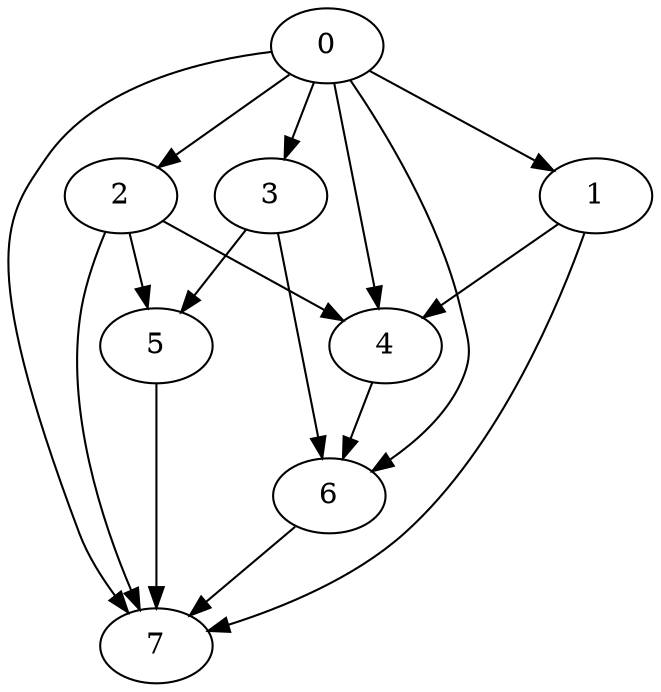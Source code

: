 digraph "outputGraph" {
		4	[Weight=176, Start=9, Processor=1]
		0 -> 4   [Weight = 5];
		2 -> 4   [Weight = 8];
		1 -> 4   [Weight = 10];
		7	[Weight=53, Start=185, Processor=1]
		5 -> 7   [Weight = 4];
		0 -> 7   [Weight = 9];
		6 -> 7   [Weight = 8];
		2 -> 7   [Weight = 3];
		1 -> 7   [Weight = 6];
		1	[Weight=88, Start=2, Processor=2]
		0 -> 1   [Weight = 3];
		6	[Weight=141, Start=90, Processor=2]
		0 -> 6   [Weight = 4];
		3 -> 6   [Weight = 8];
		4 -> 6   [Weight = 2];
		2	[Weight=176, Start=8, Processor=3]
		0 -> 2   [Weight = 9];
		5	[Weight=141, Start=184, Processor=3]
		3 -> 5   [Weight = 5];
		2 -> 5   [Weight = 6];
		0	[Weight=35, Start=0, Processor=4]
		3	[Weight=159, Start=35, Processor=4]
		0 -> 3   [Weight = 7];
}